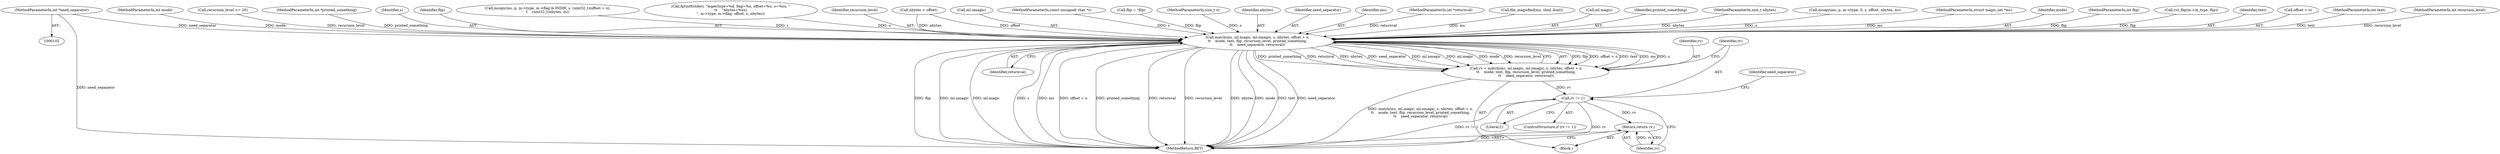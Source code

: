 digraph "0_file_4a284c89d6ef11aca34da65da7d673050a5ea320_4@pointer" {
"1000114" [label="(MethodParameterIn,int *need_separator)"];
"1001717" [label="(Call,match(ms, ml.magic, ml.nmagic, s, nbytes, offset + o,\n\t\t    mode, text, flip, recursion_level, printed_something,\n\t\t    need_separator, returnval))"];
"1001715" [label="(Call,rv = match(ms, ml.magic, ml.nmagic, s, nbytes, offset + o,\n\t\t    mode, text, flip, recursion_level, printed_something,\n\t\t    need_separator, returnval))"];
"1001738" [label="(Call,rv != 1)"];
"1001745" [label="(Return,return rv;)"];
"1001737" [label="(ControlStructure,if (rv != 1))"];
"1001731" [label="(Identifier,text)"];
"1001727" [label="(Call,offset + o)"];
"1001738" [label="(Call,rv != 1)"];
"1001745" [label="(Return,return rv;)"];
"1000110" [label="(MethodParameterIn,int text)"];
"1001717" [label="(Call,match(ms, ml.magic, ml.nmagic, s, nbytes, offset + o,\n\t\t    mode, text, flip, recursion_level, printed_something,\n\t\t    need_separator, returnval))"];
"1000112" [label="(MethodParameterIn,int recursion_level)"];
"1001715" [label="(Call,rv = match(ms, ml.magic, ml.nmagic, s, nbytes, offset + o,\n\t\t    mode, text, flip, recursion_level, printed_something,\n\t\t    need_separator, returnval))"];
"1000109" [label="(MethodParameterIn,int mode)"];
"1000139" [label="(Call,recursion_level >= 20)"];
"1000113" [label="(MethodParameterIn,int *printed_something)"];
"1001725" [label="(Identifier,s)"];
"1001732" [label="(Identifier,flip)"];
"1001777" [label="(MethodReturn,RET)"];
"1000152" [label="(Call,mcopy(ms, p, m->type, m->flag & INDIR, s, (uint32_t)(offset + o),\n\t    (uint32_t)nbytes, m))"];
"1001739" [label="(Identifier,rv)"];
"1000187" [label="(Call,fprintf(stderr, \"mget(type=%d, flag=%x, offset=%u, o=%zu, \"\n\t\t    \"nbytes=%zu)\n\", m->type, m->flag, offset, o, nbytes))"];
"1001746" [label="(Identifier,rv)"];
"1001733" [label="(Identifier,recursion_level)"];
"1001659" [label="(Call,nbytes < offset)"];
"1001722" [label="(Call,ml.nmagic)"];
"1000104" [label="(MethodParameterIn,const unsigned char *s)"];
"1001679" [label="(Call,flip = !flip)"];
"1000107" [label="(MethodParameterIn,size_t o)"];
"1001726" [label="(Identifier,nbytes)"];
"1001735" [label="(Identifier,need_separator)"];
"1001740" [label="(Literal,1)"];
"1001718" [label="(Identifier,ms)"];
"1000115" [label="(MethodParameterIn,int *returnval)"];
"1001685" [label="(Call,file_magicfind(ms, sbuf, &ml))"];
"1001743" [label="(Identifier,need_separator)"];
"1001719" [label="(Call,ml.magic)"];
"1001736" [label="(Identifier,returnval)"];
"1000114" [label="(MethodParameterIn,int *need_separator)"];
"1001734" [label="(Identifier,printed_something)"];
"1000106" [label="(MethodParameterIn,size_t nbytes)"];
"1001404" [label="(Call,mcopy(ms, p, m->type, 0, s, offset, nbytes, m))"];
"1000103" [label="(MethodParameterIn,struct magic_set *ms)"];
"1001716" [label="(Identifier,rv)"];
"1001730" [label="(Identifier,mode)"];
"1000111" [label="(MethodParameterIn,int flip)"];
"1000418" [label="(Call,cvt_flip(m->in_type, flip))"];
"1001449" [label="(Block,)"];
"1000114" -> "1000102"  [label="AST: "];
"1000114" -> "1001777"  [label="DDG: need_separator"];
"1000114" -> "1001717"  [label="DDG: need_separator"];
"1001717" -> "1001715"  [label="AST: "];
"1001717" -> "1001736"  [label="CFG: "];
"1001718" -> "1001717"  [label="AST: "];
"1001719" -> "1001717"  [label="AST: "];
"1001722" -> "1001717"  [label="AST: "];
"1001725" -> "1001717"  [label="AST: "];
"1001726" -> "1001717"  [label="AST: "];
"1001727" -> "1001717"  [label="AST: "];
"1001730" -> "1001717"  [label="AST: "];
"1001731" -> "1001717"  [label="AST: "];
"1001732" -> "1001717"  [label="AST: "];
"1001733" -> "1001717"  [label="AST: "];
"1001734" -> "1001717"  [label="AST: "];
"1001735" -> "1001717"  [label="AST: "];
"1001736" -> "1001717"  [label="AST: "];
"1001715" -> "1001717"  [label="CFG: "];
"1001717" -> "1001777"  [label="DDG: nbytes"];
"1001717" -> "1001777"  [label="DDG: mode"];
"1001717" -> "1001777"  [label="DDG: text"];
"1001717" -> "1001777"  [label="DDG: need_separator"];
"1001717" -> "1001777"  [label="DDG: flip"];
"1001717" -> "1001777"  [label="DDG: ml.nmagic"];
"1001717" -> "1001777"  [label="DDG: ml.magic"];
"1001717" -> "1001777"  [label="DDG: s"];
"1001717" -> "1001777"  [label="DDG: ms"];
"1001717" -> "1001777"  [label="DDG: offset + o"];
"1001717" -> "1001777"  [label="DDG: printed_something"];
"1001717" -> "1001777"  [label="DDG: returnval"];
"1001717" -> "1001777"  [label="DDG: recursion_level"];
"1001717" -> "1001715"  [label="DDG: flip"];
"1001717" -> "1001715"  [label="DDG: offset + o"];
"1001717" -> "1001715"  [label="DDG: text"];
"1001717" -> "1001715"  [label="DDG: ms"];
"1001717" -> "1001715"  [label="DDG: s"];
"1001717" -> "1001715"  [label="DDG: printed_something"];
"1001717" -> "1001715"  [label="DDG: returnval"];
"1001717" -> "1001715"  [label="DDG: nbytes"];
"1001717" -> "1001715"  [label="DDG: need_separator"];
"1001717" -> "1001715"  [label="DDG: ml.nmagic"];
"1001717" -> "1001715"  [label="DDG: ml.magic"];
"1001717" -> "1001715"  [label="DDG: mode"];
"1001717" -> "1001715"  [label="DDG: recursion_level"];
"1001685" -> "1001717"  [label="DDG: ms"];
"1000103" -> "1001717"  [label="DDG: ms"];
"1001404" -> "1001717"  [label="DDG: s"];
"1000152" -> "1001717"  [label="DDG: s"];
"1000104" -> "1001717"  [label="DDG: s"];
"1001659" -> "1001717"  [label="DDG: nbytes"];
"1001659" -> "1001717"  [label="DDG: offset"];
"1000106" -> "1001717"  [label="DDG: nbytes"];
"1000187" -> "1001717"  [label="DDG: o"];
"1000107" -> "1001717"  [label="DDG: o"];
"1000109" -> "1001717"  [label="DDG: mode"];
"1000110" -> "1001717"  [label="DDG: text"];
"1001679" -> "1001717"  [label="DDG: flip"];
"1000418" -> "1001717"  [label="DDG: flip"];
"1000111" -> "1001717"  [label="DDG: flip"];
"1000139" -> "1001717"  [label="DDG: recursion_level"];
"1000112" -> "1001717"  [label="DDG: recursion_level"];
"1000113" -> "1001717"  [label="DDG: printed_something"];
"1000115" -> "1001717"  [label="DDG: returnval"];
"1001715" -> "1001449"  [label="AST: "];
"1001716" -> "1001715"  [label="AST: "];
"1001739" -> "1001715"  [label="CFG: "];
"1001715" -> "1001777"  [label="DDG: match(ms, ml.magic, ml.nmagic, s, nbytes, offset + o,\n\t\t    mode, text, flip, recursion_level, printed_something,\n\t\t    need_separator, returnval)"];
"1001715" -> "1001738"  [label="DDG: rv"];
"1001738" -> "1001737"  [label="AST: "];
"1001738" -> "1001740"  [label="CFG: "];
"1001739" -> "1001738"  [label="AST: "];
"1001740" -> "1001738"  [label="AST: "];
"1001743" -> "1001738"  [label="CFG: "];
"1001746" -> "1001738"  [label="CFG: "];
"1001738" -> "1001777"  [label="DDG: rv != 1"];
"1001738" -> "1001777"  [label="DDG: rv"];
"1001738" -> "1001745"  [label="DDG: rv"];
"1001745" -> "1001449"  [label="AST: "];
"1001745" -> "1001746"  [label="CFG: "];
"1001746" -> "1001745"  [label="AST: "];
"1001777" -> "1001745"  [label="CFG: "];
"1001745" -> "1001777"  [label="DDG: <RET>"];
"1001746" -> "1001745"  [label="DDG: rv"];
}
